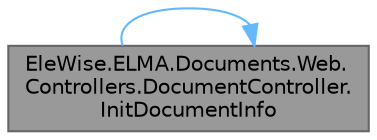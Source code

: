 digraph "EleWise.ELMA.Documents.Web.Controllers.DocumentController.InitDocumentInfo"
{
 // LATEX_PDF_SIZE
  bgcolor="transparent";
  edge [fontname=Helvetica,fontsize=10,labelfontname=Helvetica,labelfontsize=10];
  node [fontname=Helvetica,fontsize=10,shape=box,height=0.2,width=0.4];
  rankdir="LR";
  Node1 [id="Node000001",label="EleWise.ELMA.Documents.Web.\lControllers.DocumentController.\lInitDocumentInfo",height=0.2,width=0.4,color="gray40", fillcolor="grey60", style="filled", fontcolor="black",tooltip="Инициализировать информацию о документе"];
  Node1 -> Node1 [id="edge1_Node000001_Node000001",color="steelblue1",style="solid",tooltip=" "];
}
